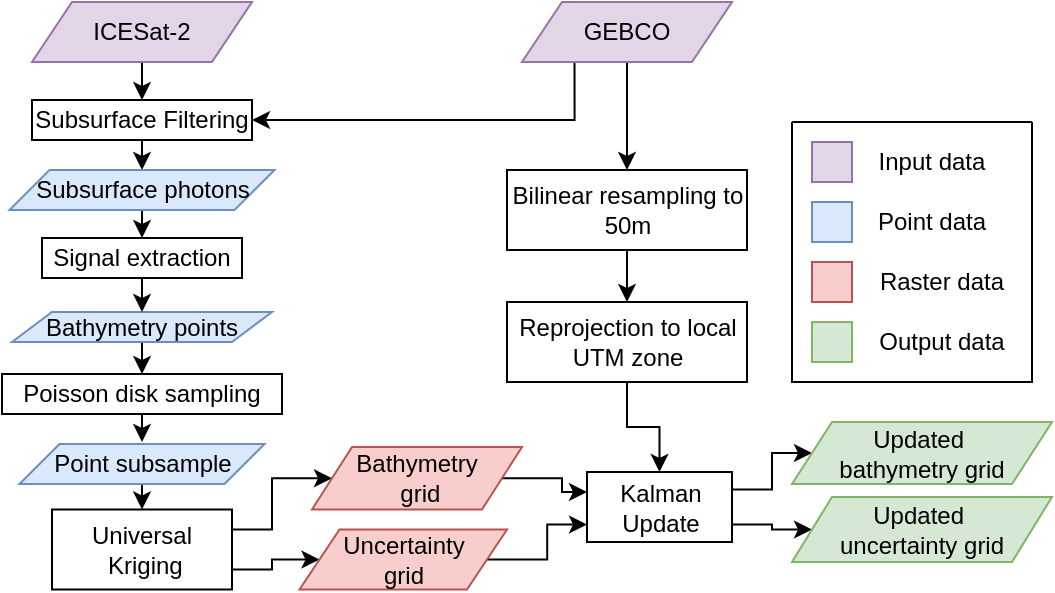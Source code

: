 <mxfile version="20.4.0" type="github">
  <diagram id="C5RBs43oDa-KdzZeNtuy" name="Page-1">
    <mxGraphModel dx="812" dy="454" grid="1" gridSize="10" guides="1" tooltips="1" connect="1" arrows="1" fold="1" page="1" pageScale="1" pageWidth="827" pageHeight="1169" math="0" shadow="0">
      <root>
        <mxCell id="WIyWlLk6GJQsqaUBKTNV-0" />
        <mxCell id="WIyWlLk6GJQsqaUBKTNV-1" parent="WIyWlLk6GJQsqaUBKTNV-0" />
        <mxCell id="J51_Tm1h9DYmSotQYTxs-37" value="" style="edgeStyle=orthogonalEdgeStyle;rounded=0;orthogonalLoop=1;jettySize=auto;html=1;" parent="WIyWlLk6GJQsqaUBKTNV-1" source="Q51yoFxDo951dQZPsv_r-0" target="J51_Tm1h9DYmSotQYTxs-36" edge="1">
          <mxGeometry relative="1" as="geometry" />
        </mxCell>
        <mxCell id="J51_Tm1h9DYmSotQYTxs-73" style="edgeStyle=orthogonalEdgeStyle;rounded=0;orthogonalLoop=1;jettySize=auto;html=1;exitX=0.25;exitY=1;exitDx=0;exitDy=0;entryX=1;entryY=0.5;entryDx=0;entryDy=0;" parent="WIyWlLk6GJQsqaUBKTNV-1" source="Q51yoFxDo951dQZPsv_r-0" target="J51_Tm1h9DYmSotQYTxs-27" edge="1">
          <mxGeometry relative="1" as="geometry" />
        </mxCell>
        <mxCell id="Q51yoFxDo951dQZPsv_r-0" value="&lt;div&gt;GEBCO&lt;/div&gt;" style="shape=parallelogram;perimeter=parallelogramPerimeter;whiteSpace=wrap;html=1;fixedSize=1;fillColor=#e1d5e7;strokeColor=#9673a6;" parent="WIyWlLk6GJQsqaUBKTNV-1" vertex="1">
          <mxGeometry x="495" y="20" width="105" height="30" as="geometry" />
        </mxCell>
        <mxCell id="LHAwC66H7p6stEp5_sUE-17" style="edgeStyle=orthogonalEdgeStyle;rounded=0;orthogonalLoop=1;jettySize=auto;html=1;exitX=0.5;exitY=1;exitDx=0;exitDy=0;entryX=0.5;entryY=0;entryDx=0;entryDy=0;" parent="WIyWlLk6GJQsqaUBKTNV-1" source="Q51yoFxDo951dQZPsv_r-1" target="J51_Tm1h9DYmSotQYTxs-27" edge="1">
          <mxGeometry relative="1" as="geometry" />
        </mxCell>
        <mxCell id="Q51yoFxDo951dQZPsv_r-1" value="ICESat-2" style="shape=parallelogram;perimeter=parallelogramPerimeter;whiteSpace=wrap;html=1;fixedSize=1;fillColor=#e1d5e7;strokeColor=#9673a6;" parent="WIyWlLk6GJQsqaUBKTNV-1" vertex="1">
          <mxGeometry x="250" y="20" width="110" height="30" as="geometry" />
        </mxCell>
        <mxCell id="LHAwC66H7p6stEp5_sUE-23" style="edgeStyle=orthogonalEdgeStyle;rounded=0;orthogonalLoop=1;jettySize=auto;html=1;exitX=0.5;exitY=1;exitDx=0;exitDy=0;entryX=0.5;entryY=0;entryDx=0;entryDy=0;" parent="WIyWlLk6GJQsqaUBKTNV-1" source="J51_Tm1h9DYmSotQYTxs-2" target="J51_Tm1h9DYmSotQYTxs-63" edge="1">
          <mxGeometry relative="1" as="geometry" />
        </mxCell>
        <mxCell id="J51_Tm1h9DYmSotQYTxs-2" value="&lt;div&gt;Bathymetry&amp;nbsp;&lt;span style=&quot;background-color: initial;&quot;&gt;points&lt;/span&gt;&lt;/div&gt;" style="shape=parallelogram;perimeter=parallelogramPerimeter;whiteSpace=wrap;html=1;fixedSize=1;fillColor=#dae8fc;strokeColor=#6c8ebf;" parent="WIyWlLk6GJQsqaUBKTNV-1" vertex="1">
          <mxGeometry x="240" y="175" width="130" height="15" as="geometry" />
        </mxCell>
        <mxCell id="LHAwC66H7p6stEp5_sUE-18" style="edgeStyle=orthogonalEdgeStyle;rounded=0;orthogonalLoop=1;jettySize=auto;html=1;exitX=0.5;exitY=1;exitDx=0;exitDy=0;entryX=0.5;entryY=0;entryDx=0;entryDy=0;" parent="WIyWlLk6GJQsqaUBKTNV-1" source="J51_Tm1h9DYmSotQYTxs-27" target="LHAwC66H7p6stEp5_sUE-9" edge="1">
          <mxGeometry relative="1" as="geometry" />
        </mxCell>
        <mxCell id="J51_Tm1h9DYmSotQYTxs-27" value="Subsurface Filtering" style="whiteSpace=wrap;html=1;" parent="WIyWlLk6GJQsqaUBKTNV-1" vertex="1">
          <mxGeometry x="250" y="69" width="110" height="20" as="geometry" />
        </mxCell>
        <mxCell id="LHAwC66H7p6stEp5_sUE-22" style="edgeStyle=orthogonalEdgeStyle;rounded=0;orthogonalLoop=1;jettySize=auto;html=1;exitX=0.5;exitY=1;exitDx=0;exitDy=0;entryX=0.5;entryY=0;entryDx=0;entryDy=0;" parent="WIyWlLk6GJQsqaUBKTNV-1" source="J51_Tm1h9DYmSotQYTxs-29" target="J51_Tm1h9DYmSotQYTxs-2" edge="1">
          <mxGeometry relative="1" as="geometry" />
        </mxCell>
        <mxCell id="J51_Tm1h9DYmSotQYTxs-29" value="Signal extraction" style="whiteSpace=wrap;html=1;rounded=0;" parent="WIyWlLk6GJQsqaUBKTNV-1" vertex="1">
          <mxGeometry x="255" y="138" width="100" height="20" as="geometry" />
        </mxCell>
        <mxCell id="oKZjMRXjX0TNml7wu_M2-8" style="edgeStyle=orthogonalEdgeStyle;rounded=0;orthogonalLoop=1;jettySize=auto;html=1;exitX=1;exitY=0.25;exitDx=0;exitDy=0;entryX=0;entryY=0.5;entryDx=0;entryDy=0;" parent="WIyWlLk6GJQsqaUBKTNV-1" source="J51_Tm1h9DYmSotQYTxs-17" target="J51_Tm1h9DYmSotQYTxs-35" edge="1">
          <mxGeometry relative="1" as="geometry" />
        </mxCell>
        <mxCell id="oKZjMRXjX0TNml7wu_M2-9" style="edgeStyle=orthogonalEdgeStyle;rounded=0;orthogonalLoop=1;jettySize=auto;html=1;exitX=1;exitY=0.75;exitDx=0;exitDy=0;entryX=0;entryY=0.5;entryDx=0;entryDy=0;" parent="WIyWlLk6GJQsqaUBKTNV-1" source="J51_Tm1h9DYmSotQYTxs-17" target="J51_Tm1h9DYmSotQYTxs-34" edge="1">
          <mxGeometry relative="1" as="geometry" />
        </mxCell>
        <mxCell id="J51_Tm1h9DYmSotQYTxs-17" value="&lt;div&gt;Kalman &lt;br&gt;&lt;/div&gt;&lt;div&gt;Update&lt;/div&gt;" style="rounded=0;whiteSpace=wrap;html=1;" parent="WIyWlLk6GJQsqaUBKTNV-1" vertex="1">
          <mxGeometry x="527.5" y="255" width="72.5" height="35" as="geometry" />
        </mxCell>
        <mxCell id="J51_Tm1h9DYmSotQYTxs-34" value="&lt;div&gt;Updated&amp;nbsp;&lt;/div&gt;&lt;div&gt;&lt;span style=&quot;background-color: initial;&quot;&gt;uncertainty&amp;nbsp;&lt;/span&gt;&lt;span style=&quot;background-color: initial;&quot;&gt;grid&lt;/span&gt;&lt;/div&gt;" style="shape=parallelogram;perimeter=parallelogramPerimeter;whiteSpace=wrap;html=1;fixedSize=1;fillColor=#d5e8d4;strokeColor=#82b366;" parent="WIyWlLk6GJQsqaUBKTNV-1" vertex="1">
          <mxGeometry x="630" y="267.5" width="130" height="32.5" as="geometry" />
        </mxCell>
        <mxCell id="J51_Tm1h9DYmSotQYTxs-35" value="Updated&amp;nbsp;&lt;br&gt;&lt;span style=&quot;background-color: initial;&quot;&gt;bathymetry&lt;/span&gt;&lt;span style=&quot;background-color: initial;&quot;&gt;&amp;nbsp;grid&lt;/span&gt;&lt;span style=&quot;background-color: initial;&quot;&gt;&lt;br&gt;&lt;/span&gt;" style="shape=parallelogram;perimeter=parallelogramPerimeter;whiteSpace=wrap;html=1;fixedSize=1;fillColor=#d5e8d4;strokeColor=#82b366;" parent="WIyWlLk6GJQsqaUBKTNV-1" vertex="1">
          <mxGeometry x="630" y="230" width="130" height="31" as="geometry" />
        </mxCell>
        <mxCell id="J51_Tm1h9DYmSotQYTxs-39" value="" style="edgeStyle=orthogonalEdgeStyle;rounded=0;orthogonalLoop=1;jettySize=auto;html=1;" parent="WIyWlLk6GJQsqaUBKTNV-1" source="J51_Tm1h9DYmSotQYTxs-36" target="J51_Tm1h9DYmSotQYTxs-38" edge="1">
          <mxGeometry relative="1" as="geometry" />
        </mxCell>
        <mxCell id="J51_Tm1h9DYmSotQYTxs-36" value="Bilinear resampling to 50m" style="whiteSpace=wrap;html=1;" parent="WIyWlLk6GJQsqaUBKTNV-1" vertex="1">
          <mxGeometry x="487.5" y="104" width="120" height="40" as="geometry" />
        </mxCell>
        <mxCell id="oKZjMRXjX0TNml7wu_M2-11" value="" style="edgeStyle=orthogonalEdgeStyle;rounded=0;orthogonalLoop=1;jettySize=auto;html=1;" parent="WIyWlLk6GJQsqaUBKTNV-1" source="J51_Tm1h9DYmSotQYTxs-38" target="J51_Tm1h9DYmSotQYTxs-17" edge="1">
          <mxGeometry relative="1" as="geometry" />
        </mxCell>
        <mxCell id="J51_Tm1h9DYmSotQYTxs-38" value="Reprojection to local UTM zone" style="whiteSpace=wrap;html=1;" parent="WIyWlLk6GJQsqaUBKTNV-1" vertex="1">
          <mxGeometry x="487.5" y="170" width="120" height="40" as="geometry" />
        </mxCell>
        <mxCell id="J51_Tm1h9DYmSotQYTxs-53" style="edgeStyle=orthogonalEdgeStyle;rounded=0;orthogonalLoop=1;jettySize=auto;html=1;entryX=0;entryY=0.75;entryDx=0;entryDy=0;" parent="WIyWlLk6GJQsqaUBKTNV-1" source="J51_Tm1h9DYmSotQYTxs-14" target="J51_Tm1h9DYmSotQYTxs-17" edge="1">
          <mxGeometry relative="1" as="geometry" />
        </mxCell>
        <mxCell id="J51_Tm1h9DYmSotQYTxs-56" style="edgeStyle=orthogonalEdgeStyle;rounded=0;orthogonalLoop=1;jettySize=auto;html=1;entryX=0;entryY=0.286;entryDx=0;entryDy=0;entryPerimeter=0;" parent="WIyWlLk6GJQsqaUBKTNV-1" source="J51_Tm1h9DYmSotQYTxs-15" target="J51_Tm1h9DYmSotQYTxs-17" edge="1">
          <mxGeometry relative="1" as="geometry" />
        </mxCell>
        <mxCell id="LHAwC66H7p6stEp5_sUE-12" style="edgeStyle=orthogonalEdgeStyle;rounded=0;orthogonalLoop=1;jettySize=auto;html=1;exitX=1;exitY=0.25;exitDx=0;exitDy=0;entryX=0;entryY=0.5;entryDx=0;entryDy=0;" parent="WIyWlLk6GJQsqaUBKTNV-1" source="J51_Tm1h9DYmSotQYTxs-9" target="J51_Tm1h9DYmSotQYTxs-15" edge="1">
          <mxGeometry relative="1" as="geometry" />
        </mxCell>
        <mxCell id="LHAwC66H7p6stEp5_sUE-13" style="edgeStyle=orthogonalEdgeStyle;rounded=0;orthogonalLoop=1;jettySize=auto;html=1;exitX=1;exitY=0.75;exitDx=0;exitDy=0;" parent="WIyWlLk6GJQsqaUBKTNV-1" source="J51_Tm1h9DYmSotQYTxs-9" target="J51_Tm1h9DYmSotQYTxs-14" edge="1">
          <mxGeometry relative="1" as="geometry" />
        </mxCell>
        <mxCell id="J51_Tm1h9DYmSotQYTxs-9" value="&lt;div&gt;Universal&lt;/div&gt;&lt;div&gt;&amp;nbsp;Kriging&lt;/div&gt;" style="rounded=0;whiteSpace=wrap;html=1;" parent="WIyWlLk6GJQsqaUBKTNV-1" vertex="1">
          <mxGeometry x="260" y="273.75" width="90" height="40" as="geometry" />
        </mxCell>
        <mxCell id="J51_Tm1h9DYmSotQYTxs-15" value="&lt;div&gt;Bathymetry&lt;/div&gt;&lt;div&gt;&amp;nbsp;grid&lt;/div&gt;" style="shape=parallelogram;perimeter=parallelogramPerimeter;whiteSpace=wrap;html=1;fixedSize=1;fillColor=#f8cecc;strokeColor=#b85450;" parent="WIyWlLk6GJQsqaUBKTNV-1" vertex="1">
          <mxGeometry x="390" y="242.5" width="105" height="31.25" as="geometry" />
        </mxCell>
        <mxCell id="J51_Tm1h9DYmSotQYTxs-14" value="&lt;div&gt;Uncertainty &lt;br&gt;&lt;/div&gt;&lt;div&gt;grid&lt;/div&gt;" style="shape=parallelogram;perimeter=parallelogramPerimeter;whiteSpace=wrap;html=1;fixedSize=1;fillColor=#f8cecc;strokeColor=#b85450;" parent="WIyWlLk6GJQsqaUBKTNV-1" vertex="1">
          <mxGeometry x="383.75" y="283.75" width="103.75" height="30" as="geometry" />
        </mxCell>
        <mxCell id="LHAwC66H7p6stEp5_sUE-24" style="edgeStyle=orthogonalEdgeStyle;rounded=0;orthogonalLoop=1;jettySize=auto;html=1;exitX=0.5;exitY=1;exitDx=0;exitDy=0;" parent="WIyWlLk6GJQsqaUBKTNV-1" source="J51_Tm1h9DYmSotQYTxs-63" edge="1">
          <mxGeometry relative="1" as="geometry">
            <mxPoint x="305" y="240" as="targetPoint" />
          </mxGeometry>
        </mxCell>
        <mxCell id="J51_Tm1h9DYmSotQYTxs-63" value="&lt;div&gt;Poisson&amp;nbsp;&lt;span style=&quot;background-color: initial;&quot;&gt;disk sampling&lt;/span&gt;&lt;/div&gt;" style="whiteSpace=wrap;html=1;" parent="WIyWlLk6GJQsqaUBKTNV-1" vertex="1">
          <mxGeometry x="235" y="206" width="140" height="20" as="geometry" />
        </mxCell>
        <mxCell id="J51_Tm1h9DYmSotQYTxs-75" value="" style="rounded=0;whiteSpace=wrap;html=1;fillColor=#e1d5e7;strokeColor=#9673a6;" parent="WIyWlLk6GJQsqaUBKTNV-1" vertex="1">
          <mxGeometry x="640" y="90" width="20" height="20" as="geometry" />
        </mxCell>
        <mxCell id="J51_Tm1h9DYmSotQYTxs-76" value="" style="rounded=0;whiteSpace=wrap;html=1;fillColor=#dae8fc;strokeColor=#6c8ebf;" parent="WIyWlLk6GJQsqaUBKTNV-1" vertex="1">
          <mxGeometry x="640" y="120" width="20" height="20" as="geometry" />
        </mxCell>
        <mxCell id="J51_Tm1h9DYmSotQYTxs-78" value="" style="rounded=0;whiteSpace=wrap;html=1;fillColor=#f8cecc;strokeColor=#b85450;" parent="WIyWlLk6GJQsqaUBKTNV-1" vertex="1">
          <mxGeometry x="640" y="150" width="20" height="20" as="geometry" />
        </mxCell>
        <mxCell id="J51_Tm1h9DYmSotQYTxs-79" value="" style="rounded=0;whiteSpace=wrap;html=1;fillColor=#d5e8d4;strokeColor=#82b366;" parent="WIyWlLk6GJQsqaUBKTNV-1" vertex="1">
          <mxGeometry x="640" y="180" width="20" height="20" as="geometry" />
        </mxCell>
        <mxCell id="J51_Tm1h9DYmSotQYTxs-80" value="Input data" style="text;html=1;strokeColor=none;fillColor=none;align=center;verticalAlign=middle;whiteSpace=wrap;rounded=0;" parent="WIyWlLk6GJQsqaUBKTNV-1" vertex="1">
          <mxGeometry x="670" y="90" width="60" height="20" as="geometry" />
        </mxCell>
        <mxCell id="J51_Tm1h9DYmSotQYTxs-81" value="Point data" style="text;html=1;strokeColor=none;fillColor=none;align=center;verticalAlign=middle;whiteSpace=wrap;rounded=0;" parent="WIyWlLk6GJQsqaUBKTNV-1" vertex="1">
          <mxGeometry x="670" y="120" width="60" height="20" as="geometry" />
        </mxCell>
        <mxCell id="J51_Tm1h9DYmSotQYTxs-82" value="Raster data" style="text;html=1;strokeColor=none;fillColor=none;align=center;verticalAlign=middle;whiteSpace=wrap;rounded=0;" parent="WIyWlLk6GJQsqaUBKTNV-1" vertex="1">
          <mxGeometry x="670" y="150" width="70" height="20" as="geometry" />
        </mxCell>
        <mxCell id="J51_Tm1h9DYmSotQYTxs-83" value="Output data" style="text;html=1;strokeColor=none;fillColor=none;align=center;verticalAlign=middle;whiteSpace=wrap;rounded=0;" parent="WIyWlLk6GJQsqaUBKTNV-1" vertex="1">
          <mxGeometry x="670" y="180" width="70" height="20" as="geometry" />
        </mxCell>
        <mxCell id="J51_Tm1h9DYmSotQYTxs-84" value="" style="swimlane;startSize=0;rounded=0;" parent="WIyWlLk6GJQsqaUBKTNV-1" vertex="1">
          <mxGeometry x="630" y="80" width="120" height="130" as="geometry" />
        </mxCell>
        <mxCell id="LHAwC66H7p6stEp5_sUE-19" style="edgeStyle=orthogonalEdgeStyle;rounded=0;orthogonalLoop=1;jettySize=auto;html=1;exitX=0.5;exitY=1;exitDx=0;exitDy=0;entryX=0.5;entryY=0;entryDx=0;entryDy=0;" parent="WIyWlLk6GJQsqaUBKTNV-1" source="LHAwC66H7p6stEp5_sUE-9" target="J51_Tm1h9DYmSotQYTxs-29" edge="1">
          <mxGeometry relative="1" as="geometry" />
        </mxCell>
        <mxCell id="LHAwC66H7p6stEp5_sUE-9" value="&lt;div&gt;Subsurface&lt;span style=&quot;background-color: initial;&quot;&gt;&amp;nbsp;photons&lt;/span&gt;&lt;/div&gt;" style="shape=parallelogram;perimeter=parallelogramPerimeter;whiteSpace=wrap;html=1;fixedSize=1;fillColor=#dae8fc;strokeColor=#6c8ebf;" parent="WIyWlLk6GJQsqaUBKTNV-1" vertex="1">
          <mxGeometry x="238.75" y="104" width="132.5" height="20" as="geometry" />
        </mxCell>
        <mxCell id="LHAwC66H7p6stEp5_sUE-25" style="edgeStyle=orthogonalEdgeStyle;rounded=0;orthogonalLoop=1;jettySize=auto;html=1;exitX=0.5;exitY=1;exitDx=0;exitDy=0;entryX=0.5;entryY=0;entryDx=0;entryDy=0;" parent="WIyWlLk6GJQsqaUBKTNV-1" source="LHAwC66H7p6stEp5_sUE-11" target="J51_Tm1h9DYmSotQYTxs-9" edge="1">
          <mxGeometry relative="1" as="geometry" />
        </mxCell>
        <mxCell id="LHAwC66H7p6stEp5_sUE-11" value="&lt;div&gt;Point&amp;nbsp;&lt;span style=&quot;background-color: initial;&quot;&gt;subsample&lt;/span&gt;&lt;/div&gt;" style="shape=parallelogram;perimeter=parallelogramPerimeter;whiteSpace=wrap;html=1;fixedSize=1;rounded=0;fillColor=#dae8fc;strokeColor=#6c8ebf;" parent="WIyWlLk6GJQsqaUBKTNV-1" vertex="1">
          <mxGeometry x="243.75" y="241" width="122.5" height="20" as="geometry" />
        </mxCell>
      </root>
    </mxGraphModel>
  </diagram>
</mxfile>

